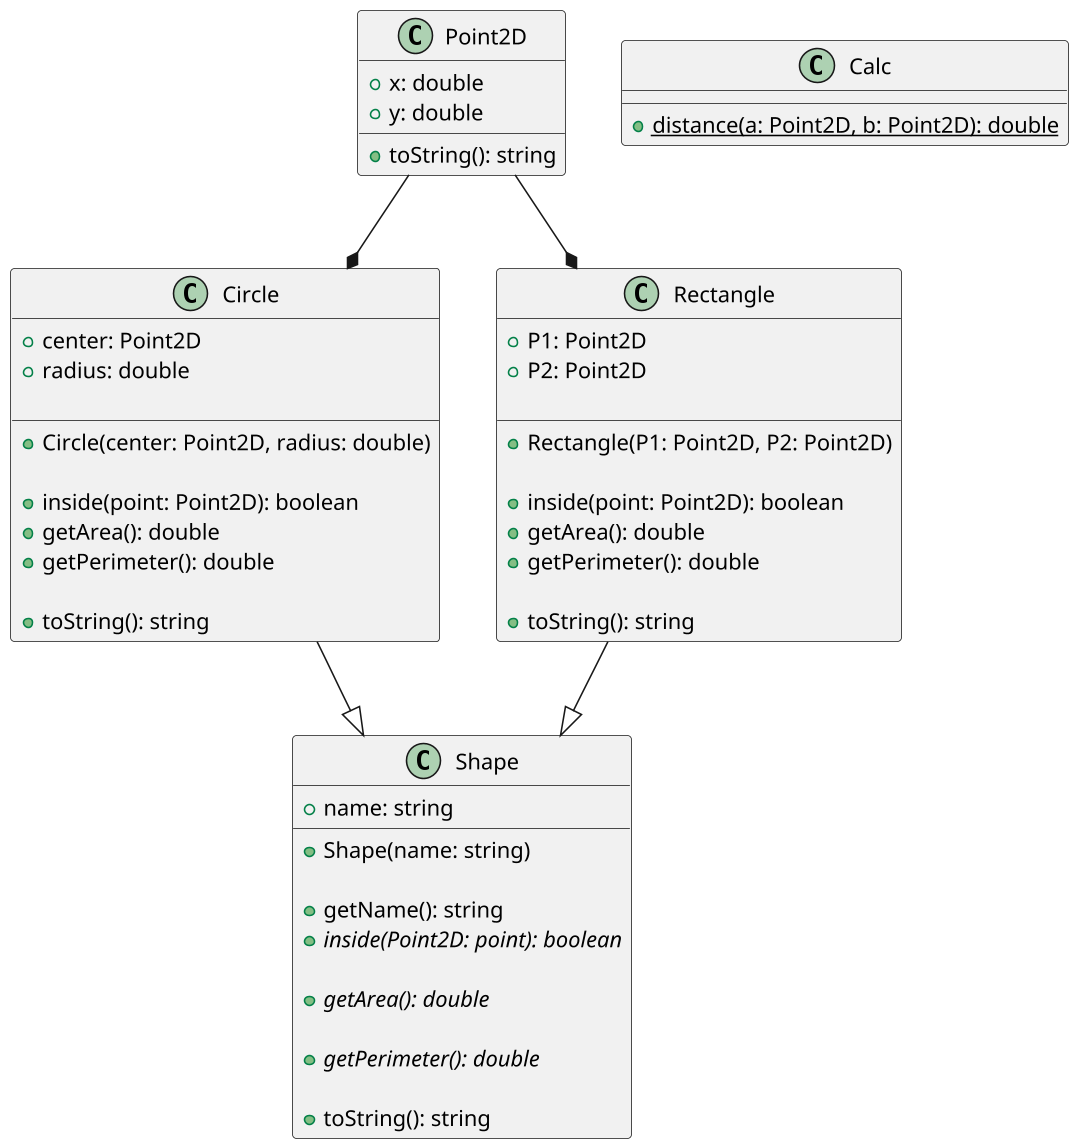 '--
@startuml

skinparam defaultFontName Hasklig
skinparam dpi 150

'==

class Point2D {
    + x: double
    + y: double

    ' gera uma string no formato
    ' (0.00, 0.00)
    + toString(): string
}

class Calc {
    ' método estático para calcular a distância entre dois pontos
    + {static} distance(a: Point2D, b: Point2D): double
}

class Shape {
    + name: string

    + Shape(name: string)
    
    ' getName(): string
    + getName(): string

    ' os métodos abaixo não são implementadas
    ' na classe Shape, apenas nas classes filhas

    ' retorna se o ponto está dentro da forma
    + {abstract} inside(Point2D: point): boolean

    ' retorna a área da forma
    + {abstract} getArea(): double

    ' retorna o perímetro da forma
    + {abstract} getPerimeter(): double

    ' retorna apenas o nome
    + toString(): string
}

class Circle {
    + center: Point2D
    + radius: double

    __
    ' invoca o construtor da superclasse
    ' passando o nome Circ
    ' guarda os outros valores nos atributos
    ' da classe Circle
    + Circle(center: Point2D, radius: double)

    ' implementa os métodos abstratos
    + inside(point: Point2D): boolean
    + getArea(): double
    + getPerimeter(): double

    ' retorna o nome da classe e os valores no seguinte formato
    ' Circ: C=(0.00, 0.00), R=0.00
    ' O ponto deve ser gerado pelo método toString da classe Point2D
    + toString(): string
}

class Rectangle {
    ' ponto superior esquerdo
    + P1: Point2D
    ' ponto inferior direito
    + P2: Point2D

    __
    ' invoca o construtor da superclasse
    ' passando o nome Rect
    ' inicializa o resto dos atributos
    + Rectangle(P1: Point2D, P2: Point2D)

    ' implementa os métodos abstratos
    + inside(point: Point2D): boolean
    + getArea(): double
    + getPerimeter(): double

    ' retorna o nome da classe e os valores no seguinte formato
    ' Rect: P1=(0.00, 0.00) P2=(0.00, 0.00)
    + toString(): string
}

'--
Circle --|> Shape
Rectangle --|> Shape
Point2D  --*  Circle
Point2D  --*  Rectangle
@enduml